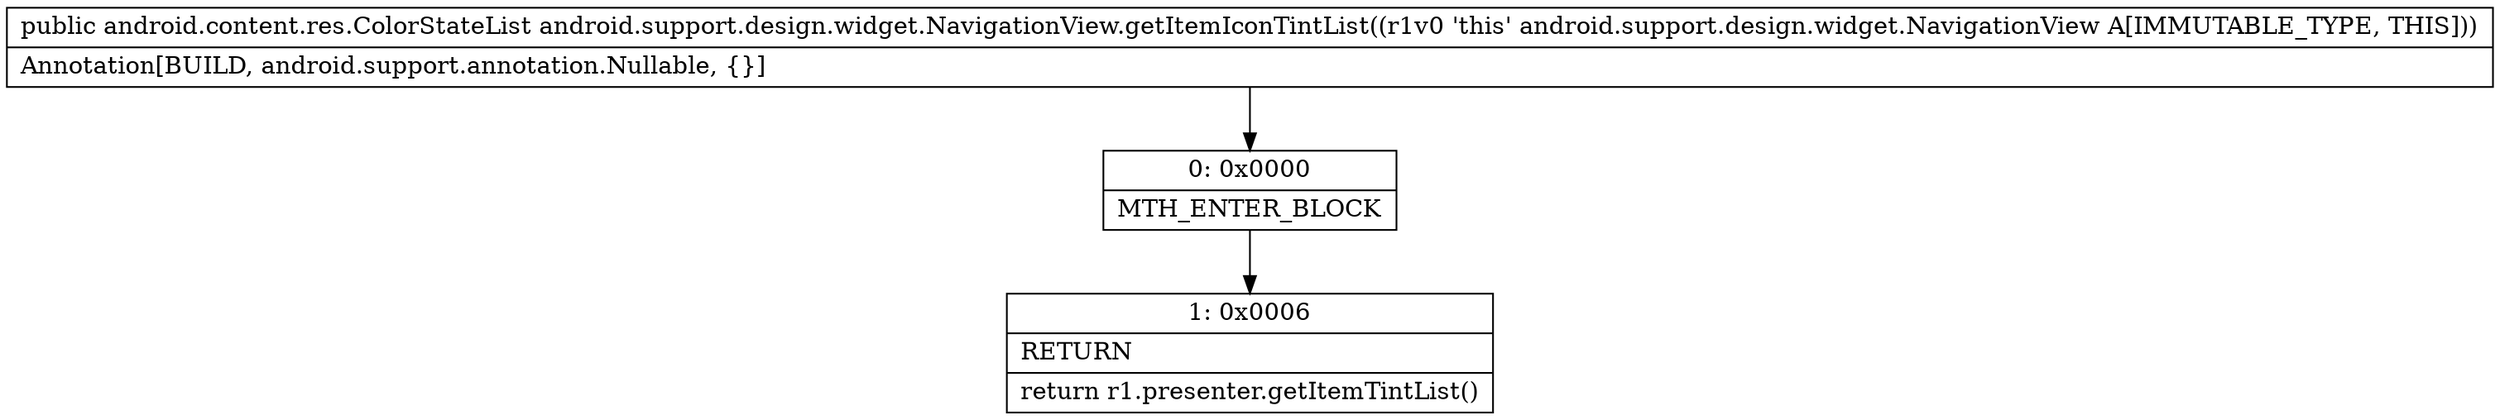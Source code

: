 digraph "CFG forandroid.support.design.widget.NavigationView.getItemIconTintList()Landroid\/content\/res\/ColorStateList;" {
Node_0 [shape=record,label="{0\:\ 0x0000|MTH_ENTER_BLOCK\l}"];
Node_1 [shape=record,label="{1\:\ 0x0006|RETURN\l|return r1.presenter.getItemTintList()\l}"];
MethodNode[shape=record,label="{public android.content.res.ColorStateList android.support.design.widget.NavigationView.getItemIconTintList((r1v0 'this' android.support.design.widget.NavigationView A[IMMUTABLE_TYPE, THIS]))  | Annotation[BUILD, android.support.annotation.Nullable, \{\}]\l}"];
MethodNode -> Node_0;
Node_0 -> Node_1;
}

